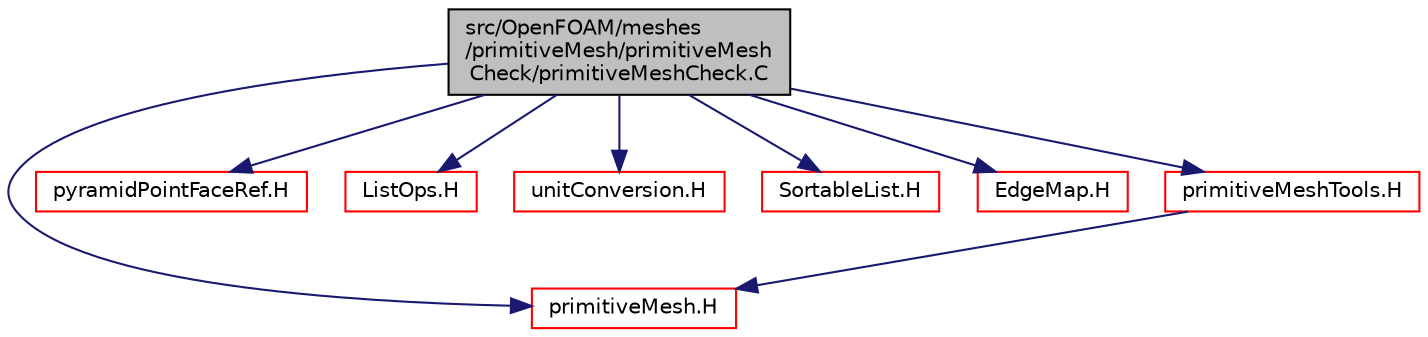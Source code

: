 digraph "src/OpenFOAM/meshes/primitiveMesh/primitiveMeshCheck/primitiveMeshCheck.C"
{
  bgcolor="transparent";
  edge [fontname="Helvetica",fontsize="10",labelfontname="Helvetica",labelfontsize="10"];
  node [fontname="Helvetica",fontsize="10",shape=record];
  Node0 [label="src/OpenFOAM/meshes\l/primitiveMesh/primitiveMesh\lCheck/primitiveMeshCheck.C",height=0.2,width=0.4,color="black", fillcolor="grey75", style="filled", fontcolor="black"];
  Node0 -> Node1 [color="midnightblue",fontsize="10",style="solid",fontname="Helvetica"];
  Node1 [label="primitiveMesh.H",height=0.2,width=0.4,color="red",URL="$a12650.html"];
  Node0 -> Node178 [color="midnightblue",fontsize="10",style="solid",fontname="Helvetica"];
  Node178 [label="pyramidPointFaceRef.H",height=0.2,width=0.4,color="red",URL="$a11957.html"];
  Node0 -> Node108 [color="midnightblue",fontsize="10",style="solid",fontname="Helvetica"];
  Node108 [label="ListOps.H",height=0.2,width=0.4,color="red",URL="$a09389.html",tooltip="Various functions to operate on Lists. "];
  Node0 -> Node181 [color="midnightblue",fontsize="10",style="solid",fontname="Helvetica"];
  Node181 [label="unitConversion.H",height=0.2,width=0.4,color="red",URL="$a11012.html",tooltip="Unit conversion functions. "];
  Node0 -> Node183 [color="midnightblue",fontsize="10",style="solid",fontname="Helvetica"];
  Node183 [label="SortableList.H",height=0.2,width=0.4,color="red",URL="$a09440.html"];
  Node0 -> Node184 [color="midnightblue",fontsize="10",style="solid",fontname="Helvetica"];
  Node184 [label="EdgeMap.H",height=0.2,width=0.4,color="red",URL="$a12074.html"];
  Node0 -> Node185 [color="midnightblue",fontsize="10",style="solid",fontname="Helvetica"];
  Node185 [label="primitiveMeshTools.H",height=0.2,width=0.4,color="red",URL="$a12683.html"];
  Node185 -> Node1 [color="midnightblue",fontsize="10",style="solid",fontname="Helvetica"];
}
